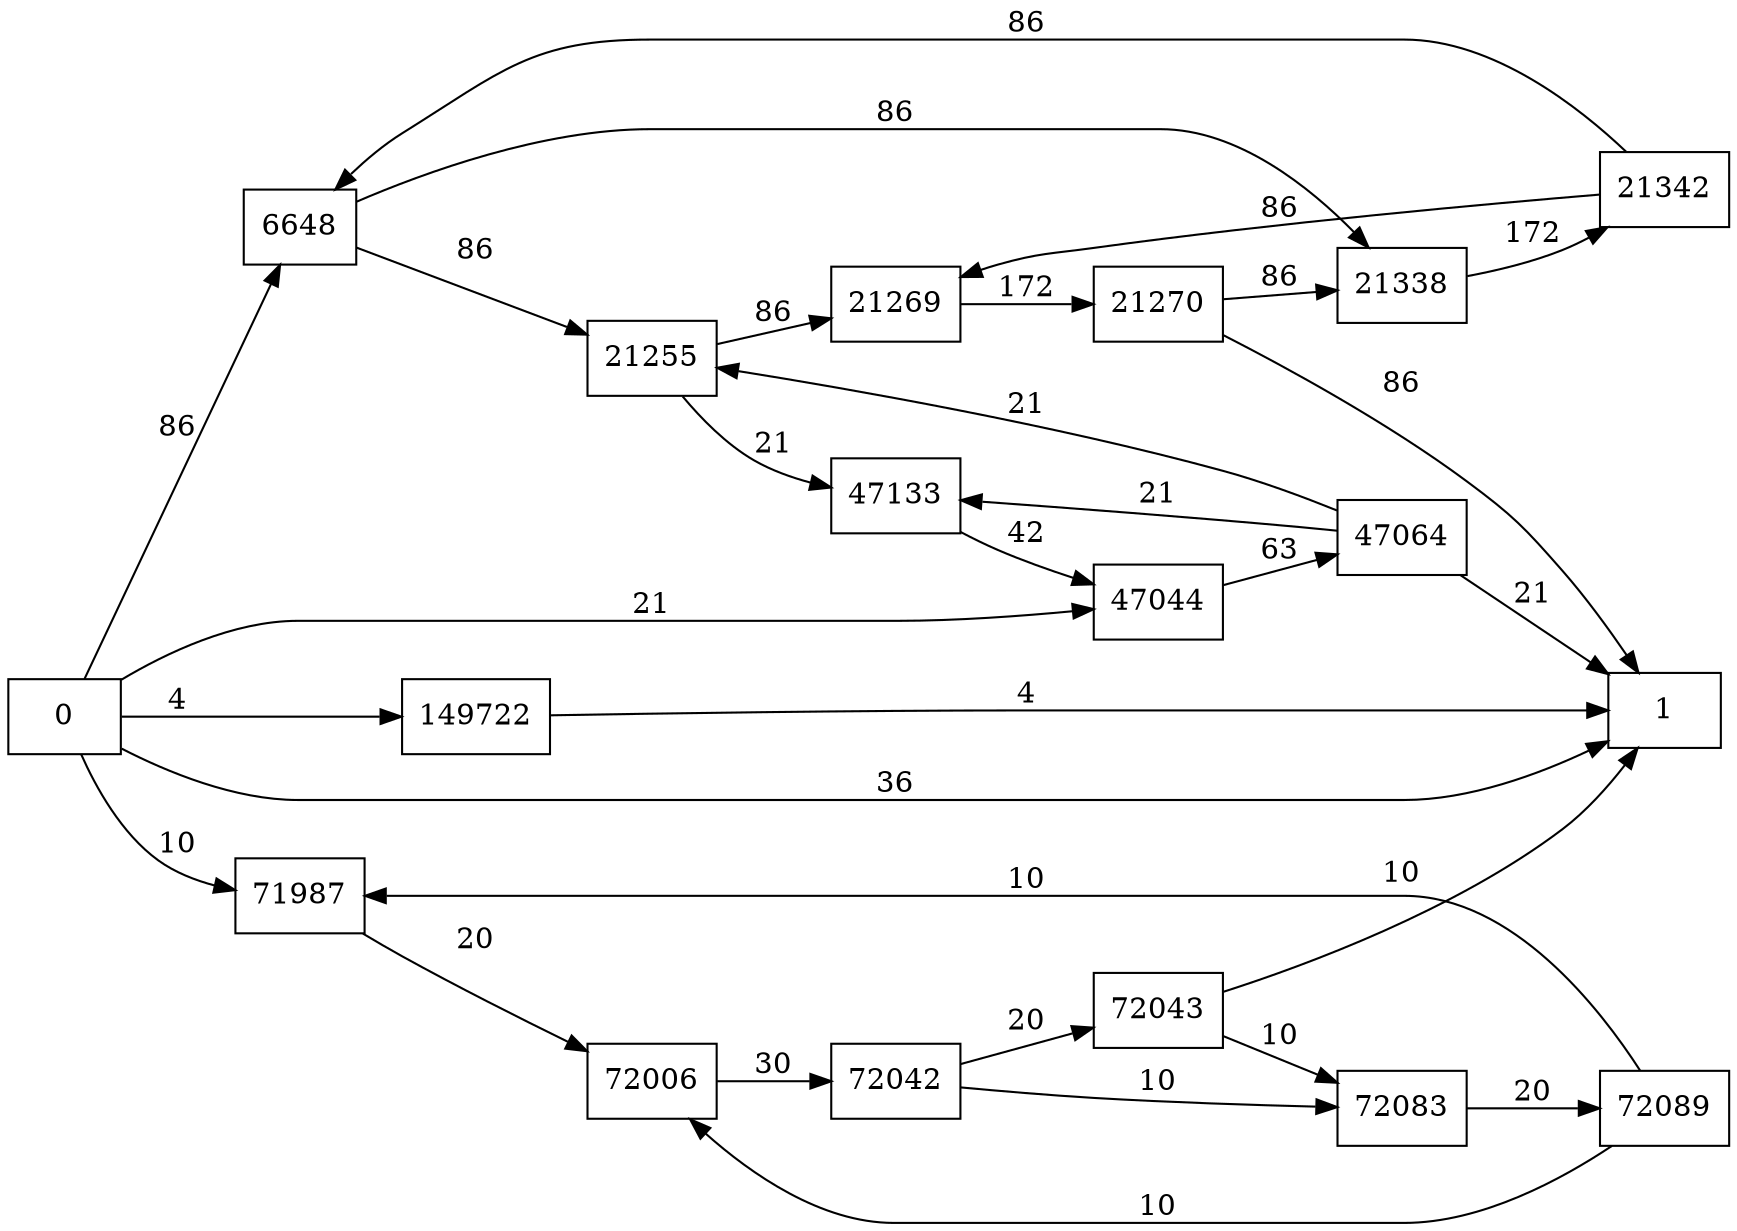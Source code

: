 digraph {
	graph [rankdir=LR]
	node [shape=rectangle]
	6648 -> 21255 [label=86]
	6648 -> 21338 [label=86]
	21255 -> 21269 [label=86]
	21255 -> 47133 [label=21]
	21269 -> 21270 [label=172]
	21270 -> 21338 [label=86]
	21270 -> 1 [label=86]
	21338 -> 21342 [label=172]
	21342 -> 6648 [label=86]
	21342 -> 21269 [label=86]
	47044 -> 47064 [label=63]
	47064 -> 47133 [label=21]
	47064 -> 21255 [label=21]
	47064 -> 1 [label=21]
	47133 -> 47044 [label=42]
	71987 -> 72006 [label=20]
	72006 -> 72042 [label=30]
	72042 -> 72043 [label=20]
	72042 -> 72083 [label=10]
	72043 -> 72083 [label=10]
	72043 -> 1 [label=10]
	72083 -> 72089 [label=20]
	72089 -> 72006 [label=10]
	72089 -> 71987 [label=10]
	149722 -> 1 [label=4]
	0 -> 6648 [label=86]
	0 -> 47044 [label=21]
	0 -> 71987 [label=10]
	0 -> 1 [label=36]
	0 -> 149722 [label=4]
}
